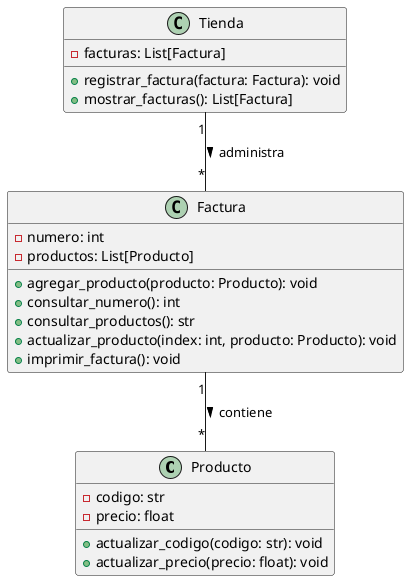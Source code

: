 @startuml Tienda

class Producto {
  - codigo: str
  - precio: float
  + actualizar_codigo(codigo: str): void
  + actualizar_precio(precio: float): void
}

class Factura {
  - numero: int
  - productos: List[Producto]
  + agregar_producto(producto: Producto): void
  + consultar_numero(): int
  + consultar_productos(): str
  + actualizar_producto(index: int, producto: Producto): void
  + imprimir_factura(): void
}

class Tienda {
  - facturas: List[Factura]
  + registrar_factura(factura: Factura): void
  + mostrar_facturas(): List[Factura]
}

Factura "1" -- "*" Producto : contiene >
Tienda "1" -- "*" Factura : administra >

@enduml
